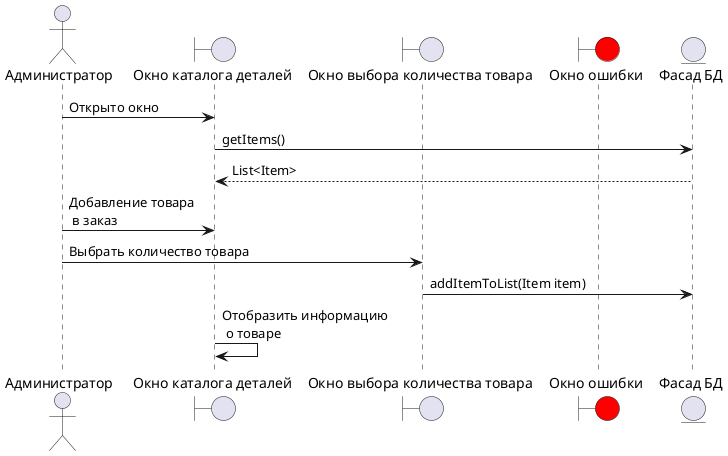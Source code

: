 
@startuml Диаграмма последовательности добавления новых товаров

actor Admin as "Администратор"

boundary item_list as "Окно каталога деталей"
boundary count_window as "Окно выбора количества товара"
boundary error as "Окно ошибки" #red

entity facade as "Фасад БД"

Admin -> item_list : Открыто окно

item_list -> facade : getItems()
facade --> item_list : List<Item>

Admin -> item_list : Добавление товара \n в заказ

Admin ->count_window:Выбрать количество товара
count_window->facade : addItemToList(Item item)
item_list -> item_list : Отобразить информацию \n о товаре

@enduml
